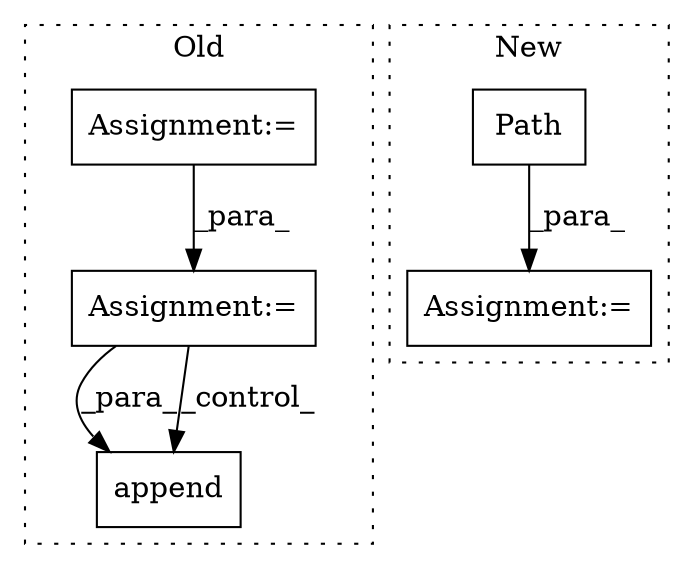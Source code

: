 digraph G {
subgraph cluster0 {
1 [label="append" a="32" s="1429,1513" l="7,1" shape="box"];
4 [label="Assignment:=" a="7" s="939" l="1" shape="box"];
5 [label="Assignment:=" a="7" s="1168" l="21" shape="box"];
label = "Old";
style="dotted";
}
subgraph cluster1 {
2 [label="Path" a="32" s="917,930" l="5,1" shape="box"];
3 [label="Assignment:=" a="7" s="967" l="1" shape="box"];
label = "New";
style="dotted";
}
2 -> 3 [label="_para_"];
4 -> 1 [label="_para_"];
4 -> 1 [label="_control_"];
5 -> 4 [label="_para_"];
}